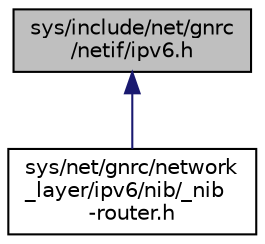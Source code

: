 digraph "sys/include/net/gnrc/netif/ipv6.h"
{
 // LATEX_PDF_SIZE
  edge [fontname="Helvetica",fontsize="10",labelfontname="Helvetica",labelfontsize="10"];
  node [fontname="Helvetica",fontsize="10",shape=record];
  Node1 [label="sys/include/net/gnrc\l/netif/ipv6.h",height=0.2,width=0.4,color="black", fillcolor="grey75", style="filled", fontcolor="black",tooltip="IPv6 definitions for Network interface API."];
  Node1 -> Node2 [dir="back",color="midnightblue",fontsize="10",style="solid",fontname="Helvetica"];
  Node2 [label="sys/net/gnrc/network\l_layer/ipv6/nib/_nib\l-router.h",height=0.2,width=0.4,color="black", fillcolor="white", style="filled",URL="$__nib-router_8h_source.html",tooltip=" "];
}
